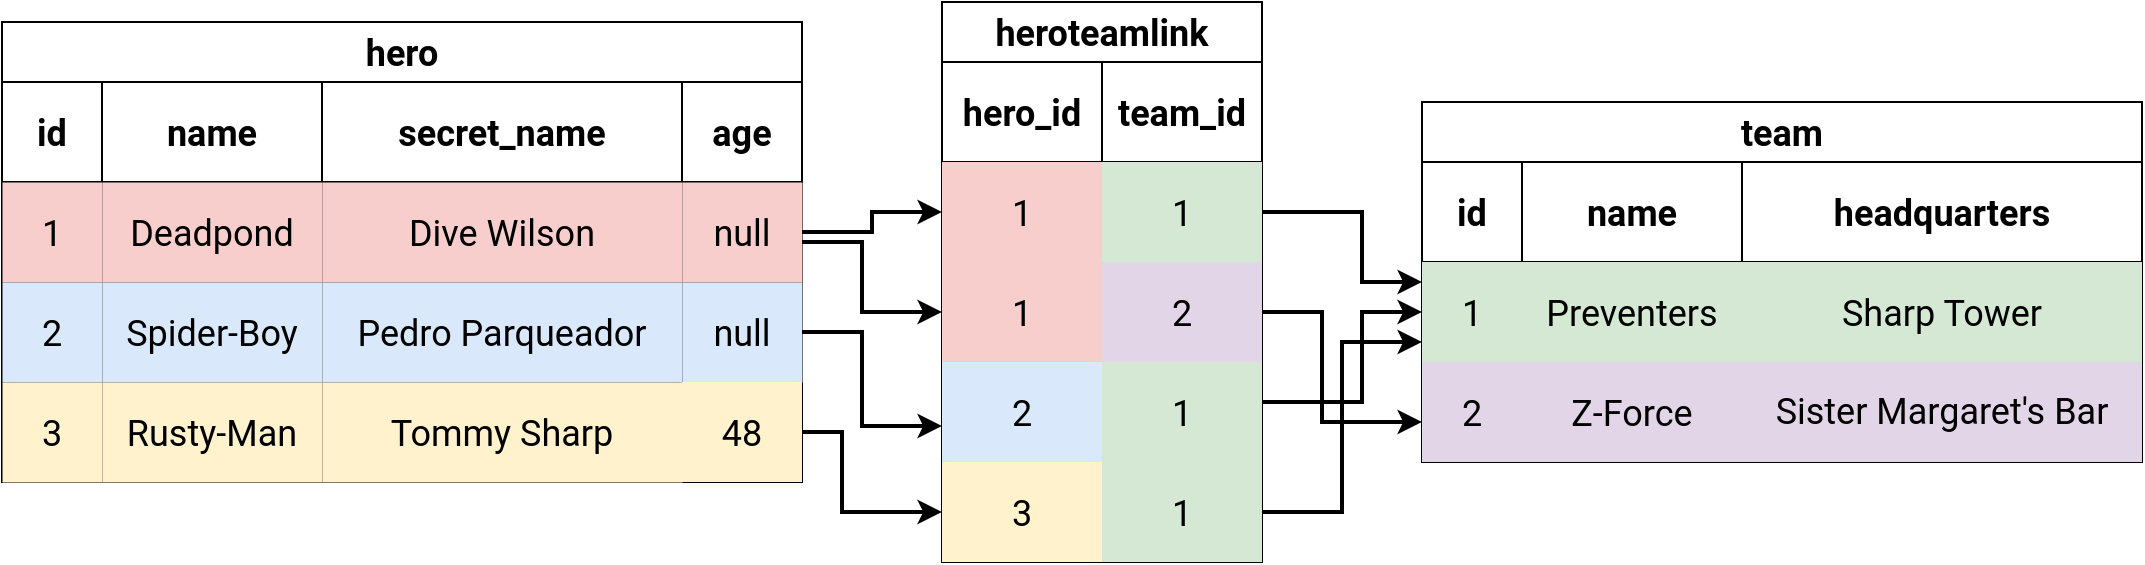 <mxfile>
    <diagram id="objTApYHlBqCKos3M7rL" name="Page-1">
        <mxGraphModel dx="1458" dy="956" grid="1" gridSize="10" guides="1" tooltips="1" connect="1" arrows="1" fold="1" page="1" pageScale="1" pageWidth="1920" pageHeight="1200" math="0" shadow="0">
            <root>
                <mxCell id="0"/>
                <mxCell id="1" parent="0"/>
                <mxCell id="13" value="&lt;font face=&quot;Roboto&quot; data-font-src=&quot;https://fonts.googleapis.com/css?family=Roboto&quot; style=&quot;font-size: 18px&quot;&gt;hero&lt;/font&gt;" style="shape=table;html=1;whiteSpace=wrap;startSize=30;container=1;collapsible=0;childLayout=tableLayout;fontStyle=1;align=center;fillColor=#FFFFFF;strokeWidth=1;perimeterSpacing=3;rounded=0;swimlaneFillColor=#FFFFFF;" parent="1" vertex="1">
                    <mxGeometry x="160" y="470" width="400" height="230" as="geometry"/>
                </mxCell>
                <mxCell id="14" value="" style="shape=partialRectangle;html=1;whiteSpace=wrap;collapsible=0;dropTarget=0;pointerEvents=0;fillColor=none;top=0;left=0;bottom=0;right=0;points=[[0,0.5],[1,0.5]];portConstraint=eastwest;" parent="13" vertex="1">
                    <mxGeometry y="30" width="400" height="50" as="geometry"/>
                </mxCell>
                <mxCell id="15" value="&lt;font style=&quot;font-size: 18px&quot; face=&quot;Roboto&quot; data-font-src=&quot;https://fonts.googleapis.com/css?family=Roboto&quot;&gt;&lt;b&gt;id&lt;/b&gt;&lt;/font&gt;" style="shape=partialRectangle;html=1;whiteSpace=wrap;connectable=0;top=0;left=0;bottom=0;right=0;overflow=hidden;strokeWidth=2;strokeColor=none;fillColor=none;" parent="14" vertex="1">
                    <mxGeometry width="50" height="50" as="geometry"/>
                </mxCell>
                <mxCell id="16" value="&lt;font style=&quot;font-size: 18px&quot; face=&quot;Roboto&quot; data-font-src=&quot;https://fonts.googleapis.com/css?family=Roboto&quot;&gt;&lt;b&gt;name&lt;/b&gt;&lt;/font&gt;" style="shape=partialRectangle;html=1;whiteSpace=wrap;connectable=0;top=0;left=0;bottom=0;right=0;overflow=hidden;strokeWidth=2;strokeColor=none;fillColor=none;" parent="14" vertex="1">
                    <mxGeometry x="50" width="110" height="50" as="geometry"/>
                </mxCell>
                <mxCell id="17" value="&lt;font style=&quot;font-size: 18px&quot; face=&quot;Roboto&quot; data-font-src=&quot;https://fonts.googleapis.com/css?family=Roboto&quot;&gt;&lt;b&gt;secret_name&lt;/b&gt;&lt;/font&gt;" style="shape=partialRectangle;html=1;whiteSpace=wrap;connectable=0;top=0;left=0;bottom=0;right=0;overflow=hidden;strokeWidth=0;strokeColor=none;fillColor=none;" parent="14" vertex="1">
                    <mxGeometry x="160" width="180" height="50" as="geometry"/>
                </mxCell>
                <mxCell id="29" value="&lt;font style=&quot;font-size: 18px&quot; face=&quot;Roboto&quot; data-font-src=&quot;https://fonts.googleapis.com/css?family=Roboto&quot;&gt;&lt;b&gt;age&lt;/b&gt;&lt;/font&gt;" style="shape=partialRectangle;html=1;whiteSpace=wrap;connectable=0;top=0;left=0;bottom=0;right=0;overflow=hidden;strokeWidth=0;strokeColor=none;fillColor=none;" parent="14" vertex="1">
                    <mxGeometry x="340" width="60" height="50" as="geometry"/>
                </mxCell>
                <mxCell id="18" value="" style="shape=partialRectangle;html=1;whiteSpace=wrap;collapsible=0;dropTarget=0;pointerEvents=0;fillColor=none;top=0;left=0;bottom=0;right=0;points=[[0,0.5],[1,0.5]];portConstraint=eastwest;" parent="13" vertex="1">
                    <mxGeometry y="80" width="400" height="50" as="geometry"/>
                </mxCell>
                <mxCell id="19" value="&lt;span style=&quot;font-weight: normal&quot;&gt;&lt;font style=&quot;font-size: 18px&quot; face=&quot;Roboto&quot; data-font-src=&quot;https://fonts.googleapis.com/css?family=Roboto&quot;&gt;1&lt;/font&gt;&lt;/span&gt;" style="shape=partialRectangle;html=1;whiteSpace=wrap;connectable=0;top=0;left=0;bottom=0;right=0;overflow=hidden;fontStyle=1;strokeWidth=0;strokeColor=#b85450;fillColor=#f8cecc;" parent="18" vertex="1">
                    <mxGeometry width="50" height="50" as="geometry"/>
                </mxCell>
                <mxCell id="20" value="&lt;span style=&quot;font-family: &amp;#34;roboto&amp;#34; ; font-size: 18px&quot;&gt;Deadpond&lt;/span&gt;" style="shape=partialRectangle;html=1;whiteSpace=wrap;connectable=0;top=0;left=0;bottom=0;right=0;overflow=hidden;strokeWidth=0;strokeColor=#b85450;fillColor=#f8cecc;" parent="18" vertex="1">
                    <mxGeometry x="50" width="110" height="50" as="geometry"/>
                </mxCell>
                <mxCell id="21" value="&lt;span style=&quot;font-family: &amp;#34;roboto&amp;#34; ; font-size: 18px&quot;&gt;Dive Wilson&lt;/span&gt;" style="shape=partialRectangle;html=1;whiteSpace=wrap;connectable=0;top=0;left=0;bottom=0;right=0;overflow=hidden;strokeWidth=0;strokeColor=#b85450;fillColor=#f8cecc;" parent="18" vertex="1">
                    <mxGeometry x="160" width="180" height="50" as="geometry"/>
                </mxCell>
                <mxCell id="30" value="&lt;span style=&quot;font-family: &amp;#34;roboto&amp;#34; ; font-size: 18px&quot;&gt;null&lt;/span&gt;" style="shape=partialRectangle;html=1;whiteSpace=wrap;connectable=0;top=0;left=0;bottom=0;right=0;overflow=hidden;strokeWidth=0;strokeColor=#b85450;fillColor=#f8cecc;" parent="18" vertex="1">
                    <mxGeometry x="340" width="60" height="50" as="geometry"/>
                </mxCell>
                <mxCell id="22" value="" style="shape=partialRectangle;html=1;whiteSpace=wrap;collapsible=0;dropTarget=0;pointerEvents=0;fillColor=none;top=0;left=0;bottom=0;right=0;points=[[0,0.5],[1,0.5]];portConstraint=eastwest;" parent="13" vertex="1">
                    <mxGeometry y="130" width="400" height="50" as="geometry"/>
                </mxCell>
                <mxCell id="23" value="&lt;span style=&quot;font-family: &amp;#34;roboto&amp;#34; ; font-size: 18px&quot;&gt;2&lt;/span&gt;" style="shape=partialRectangle;html=1;whiteSpace=wrap;connectable=0;top=0;left=0;bottom=0;right=0;overflow=hidden;strokeWidth=0;strokeColor=#6c8ebf;fillColor=#dae8fc;" parent="22" vertex="1">
                    <mxGeometry width="50" height="50" as="geometry"/>
                </mxCell>
                <mxCell id="24" value="&lt;span style=&quot;font-family: &amp;#34;roboto&amp;#34; ; font-size: 18px&quot;&gt;Spider-Boy&lt;/span&gt;" style="shape=partialRectangle;html=1;whiteSpace=wrap;connectable=0;top=0;left=0;bottom=0;right=0;overflow=hidden;strokeWidth=0;strokeColor=#6c8ebf;fillColor=#dae8fc;" parent="22" vertex="1">
                    <mxGeometry x="50" width="110" height="50" as="geometry"/>
                </mxCell>
                <mxCell id="25" value="&lt;span style=&quot;font-family: &amp;#34;roboto&amp;#34; ; font-size: 18px&quot;&gt;Pedro Parqueador&lt;/span&gt;" style="shape=partialRectangle;html=1;whiteSpace=wrap;connectable=0;top=0;left=0;bottom=0;right=0;overflow=hidden;strokeWidth=0;strokeColor=#6c8ebf;fillColor=#dae8fc;" parent="22" vertex="1">
                    <mxGeometry x="160" width="180" height="50" as="geometry"/>
                </mxCell>
                <mxCell id="31" value="&lt;span style=&quot;font-family: &amp;#34;roboto&amp;#34; ; font-size: 18px&quot;&gt;null&lt;/span&gt;" style="shape=partialRectangle;html=1;whiteSpace=wrap;connectable=0;top=0;left=0;bottom=0;right=0;overflow=hidden;strokeWidth=0;strokeColor=#6c8ebf;fillColor=#dae8fc;" parent="22" vertex="1">
                    <mxGeometry x="340" width="60" height="50" as="geometry"/>
                </mxCell>
                <mxCell id="35" style="shape=partialRectangle;html=1;whiteSpace=wrap;collapsible=0;dropTarget=0;pointerEvents=0;fillColor=none;top=0;left=0;bottom=0;right=0;points=[[0,0.5],[1,0.5]];portConstraint=eastwest;" parent="13" vertex="1">
                    <mxGeometry y="180" width="400" height="50" as="geometry"/>
                </mxCell>
                <mxCell id="36" value="&lt;span style=&quot;font-family: &amp;#34;roboto&amp;#34; ; font-size: 18px&quot;&gt;3&lt;/span&gt;" style="shape=partialRectangle;html=1;whiteSpace=wrap;connectable=0;top=0;left=0;bottom=0;right=0;overflow=hidden;strokeWidth=0;strokeColor=#d6b656;fillColor=#fff2cc;" parent="35" vertex="1">
                    <mxGeometry width="50" height="50" as="geometry"/>
                </mxCell>
                <mxCell id="37" value="&lt;span style=&quot;font-family: &amp;#34;roboto&amp;#34; ; font-size: 18px&quot;&gt;Rusty-Man&lt;/span&gt;" style="shape=partialRectangle;html=1;whiteSpace=wrap;connectable=0;top=0;left=0;bottom=0;right=0;overflow=hidden;strokeWidth=0;strokeColor=#d6b656;fillColor=#fff2cc;" parent="35" vertex="1">
                    <mxGeometry x="50" width="110" height="50" as="geometry"/>
                </mxCell>
                <mxCell id="38" value="&lt;span style=&quot;font-family: &amp;#34;roboto&amp;#34; ; font-size: 18px&quot;&gt;Tommy Sharp&lt;/span&gt;" style="shape=partialRectangle;html=1;whiteSpace=wrap;connectable=0;top=0;left=0;bottom=0;right=0;overflow=hidden;strokeWidth=0;strokeColor=#d6b656;fillColor=#fff2cc;" parent="35" vertex="1">
                    <mxGeometry x="160" width="180" height="50" as="geometry"/>
                </mxCell>
                <mxCell id="39" value="&lt;span style=&quot;font-family: &amp;#34;roboto&amp;#34; ; font-size: 18px&quot;&gt;48&lt;/span&gt;" style="shape=partialRectangle;html=1;whiteSpace=wrap;connectable=0;top=0;left=0;bottom=0;right=0;overflow=hidden;strokeWidth=2;strokeColor=#d6b656;fillColor=#fff2cc;" parent="35" vertex="1">
                    <mxGeometry x="340" width="60" height="50" as="geometry"/>
                </mxCell>
                <mxCell id="41" value="&lt;font face=&quot;Roboto&quot; data-font-src=&quot;https://fonts.googleapis.com/css?family=Roboto&quot; style=&quot;font-size: 18px&quot;&gt;team&lt;/font&gt;" style="shape=table;html=1;whiteSpace=wrap;startSize=30;container=1;collapsible=0;childLayout=tableLayout;fontStyle=1;align=center;fillColor=#FFFFFF;swimlaneFillColor=#ffffff;" parent="1" vertex="1">
                    <mxGeometry x="870" y="510" width="360" height="180" as="geometry"/>
                </mxCell>
                <mxCell id="42" value="" style="shape=partialRectangle;html=1;whiteSpace=wrap;collapsible=0;dropTarget=0;pointerEvents=0;fillColor=none;top=0;left=0;bottom=0;right=0;points=[[0,0.5],[1,0.5]];portConstraint=eastwest;" parent="41" vertex="1">
                    <mxGeometry y="30" width="360" height="50" as="geometry"/>
                </mxCell>
                <mxCell id="43" value="&lt;font style=&quot;font-size: 18px&quot; face=&quot;Roboto&quot; data-font-src=&quot;https://fonts.googleapis.com/css?family=Roboto&quot;&gt;&lt;b&gt;id&lt;/b&gt;&lt;/font&gt;" style="shape=partialRectangle;html=1;whiteSpace=wrap;connectable=0;top=0;left=0;bottom=0;right=0;overflow=hidden;fillColor=none;strokeColor=none;" parent="42" vertex="1">
                    <mxGeometry width="50" height="50" as="geometry"/>
                </mxCell>
                <mxCell id="44" value="&lt;font style=&quot;font-size: 18px&quot; face=&quot;Roboto&quot; data-font-src=&quot;https://fonts.googleapis.com/css?family=Roboto&quot;&gt;&lt;b&gt;name&lt;/b&gt;&lt;/font&gt;" style="shape=partialRectangle;html=1;whiteSpace=wrap;connectable=0;top=0;left=0;bottom=0;right=0;overflow=hidden;fillColor=none;strokeColor=none;" parent="42" vertex="1">
                    <mxGeometry x="50" width="110" height="50" as="geometry"/>
                </mxCell>
                <mxCell id="45" value="&lt;font style=&quot;font-size: 18px&quot; face=&quot;Roboto&quot; data-font-src=&quot;https://fonts.googleapis.com/css?family=Roboto&quot;&gt;&lt;b&gt;headquarters&lt;/b&gt;&lt;/font&gt;" style="shape=partialRectangle;html=1;whiteSpace=wrap;connectable=0;top=0;left=0;bottom=0;right=0;overflow=hidden;fillColor=none;strokeColor=none;" parent="42" vertex="1">
                    <mxGeometry x="160" width="200" height="50" as="geometry"/>
                </mxCell>
                <mxCell id="48" value="" style="shape=partialRectangle;html=1;whiteSpace=wrap;collapsible=0;dropTarget=0;pointerEvents=0;fillColor=none;top=0;left=0;bottom=0;right=0;points=[[0,0.5],[1,0.5]];portConstraint=eastwest;" parent="41" vertex="1">
                    <mxGeometry y="80" width="360" height="50" as="geometry"/>
                </mxCell>
                <mxCell id="49" value="&lt;span style=&quot;font-weight: normal&quot;&gt;&lt;font style=&quot;font-size: 18px&quot; face=&quot;Roboto&quot; data-font-src=&quot;https://fonts.googleapis.com/css?family=Roboto&quot;&gt;1&lt;/font&gt;&lt;/span&gt;" style="shape=partialRectangle;html=1;whiteSpace=wrap;connectable=0;top=0;left=0;bottom=0;right=0;overflow=hidden;fontStyle=1;fillColor=#d5e8d4;strokeColor=#82b366;" parent="48" vertex="1">
                    <mxGeometry width="50" height="50" as="geometry"/>
                </mxCell>
                <mxCell id="50" value="&lt;span style=&quot;font-family: &amp;#34;roboto&amp;#34; ; font-size: 18px&quot;&gt;Preventers&lt;/span&gt;" style="shape=partialRectangle;html=1;whiteSpace=wrap;connectable=0;top=0;left=0;bottom=0;right=0;overflow=hidden;fillColor=#d5e8d4;strokeColor=#82b366;" parent="48" vertex="1">
                    <mxGeometry x="50" width="110" height="50" as="geometry"/>
                </mxCell>
                <mxCell id="51" value="&lt;font face=&quot;roboto&quot;&gt;&lt;span style=&quot;font-size: 18px&quot;&gt;Sharp Tower&lt;/span&gt;&lt;/font&gt;" style="shape=partialRectangle;html=1;whiteSpace=wrap;connectable=0;top=0;left=0;bottom=0;right=0;overflow=hidden;fillColor=#d5e8d4;strokeColor=#82b366;" parent="48" vertex="1">
                    <mxGeometry x="160" width="200" height="50" as="geometry"/>
                </mxCell>
                <mxCell id="54" value="" style="shape=partialRectangle;html=1;whiteSpace=wrap;collapsible=0;dropTarget=0;pointerEvents=0;fillColor=none;top=0;left=0;bottom=0;right=0;points=[[0,0.5],[1,0.5]];portConstraint=eastwest;" parent="41" vertex="1">
                    <mxGeometry y="130" width="360" height="50" as="geometry"/>
                </mxCell>
                <mxCell id="55" value="&lt;span style=&quot;font-family: &amp;#34;roboto&amp;#34; ; font-size: 18px&quot;&gt;2&lt;/span&gt;" style="shape=partialRectangle;html=1;whiteSpace=wrap;connectable=0;top=0;left=0;bottom=0;right=0;overflow=hidden;fillColor=#e1d5e7;strokeColor=#9673a6;" parent="54" vertex="1">
                    <mxGeometry width="50" height="50" as="geometry"/>
                </mxCell>
                <mxCell id="56" value="&lt;span style=&quot;font-family: &amp;#34;roboto&amp;#34; ; font-size: 18px&quot;&gt;Z-Force&lt;/span&gt;" style="shape=partialRectangle;html=1;whiteSpace=wrap;connectable=0;top=0;left=0;bottom=0;right=0;overflow=hidden;fillColor=#e1d5e7;strokeColor=#9673a6;" parent="54" vertex="1">
                    <mxGeometry x="50" width="110" height="50" as="geometry"/>
                </mxCell>
                <mxCell id="57" value="&lt;p style=&quot;line-height: 19px&quot;&gt;&lt;font face=&quot;Roboto&quot; data-font-src=&quot;https://fonts.googleapis.com/css?family=Roboto&quot; style=&quot;font-size: 18px&quot;&gt;Sister Margaret's Bar&lt;/font&gt;&lt;/p&gt;" style="shape=partialRectangle;html=1;whiteSpace=wrap;connectable=0;top=0;left=0;bottom=0;right=0;overflow=hidden;fillColor=#e1d5e7;strokeColor=#9673a6;" parent="54" vertex="1">
                    <mxGeometry x="160" width="200" height="50" as="geometry"/>
                </mxCell>
                <mxCell id="69" value="&lt;font face=&quot;Roboto&quot; data-font-src=&quot;https://fonts.googleapis.com/css?family=Roboto&quot; style=&quot;font-size: 18px&quot;&gt;heroteamlink&lt;/font&gt;" style="shape=table;html=1;whiteSpace=wrap;startSize=30;container=1;collapsible=0;childLayout=tableLayout;fontStyle=1;align=center;fillColor=#FFFFFF;swimlaneFillColor=#ffffff;" vertex="1" parent="1">
                    <mxGeometry x="630" y="460" width="160" height="280" as="geometry"/>
                </mxCell>
                <mxCell id="70" value="" style="shape=partialRectangle;html=1;whiteSpace=wrap;collapsible=0;dropTarget=0;pointerEvents=0;fillColor=none;top=0;left=0;bottom=0;right=0;points=[[0,0.5],[1,0.5]];portConstraint=eastwest;" vertex="1" parent="69">
                    <mxGeometry y="30" width="160" height="50" as="geometry"/>
                </mxCell>
                <mxCell id="71" value="&lt;font style=&quot;font-size: 18px&quot; face=&quot;Roboto&quot; data-font-src=&quot;https://fonts.googleapis.com/css?family=Roboto&quot;&gt;&lt;b&gt;hero_id&lt;/b&gt;&lt;/font&gt;" style="shape=partialRectangle;html=1;whiteSpace=wrap;connectable=0;top=0;left=0;bottom=0;right=0;overflow=hidden;strokeColor=none;fillColor=none;" vertex="1" parent="70">
                    <mxGeometry width="80" height="50" as="geometry"/>
                </mxCell>
                <mxCell id="72" value="&lt;font style=&quot;font-size: 18px&quot; face=&quot;Roboto&quot; data-font-src=&quot;https://fonts.googleapis.com/css?family=Roboto&quot;&gt;&lt;b&gt;team_id&lt;/b&gt;&lt;/font&gt;" style="shape=partialRectangle;html=1;whiteSpace=wrap;connectable=0;top=0;left=0;bottom=0;right=0;overflow=hidden;strokeColor=none;fillColor=none;" vertex="1" parent="70">
                    <mxGeometry x="80" width="80" height="50" as="geometry"/>
                </mxCell>
                <mxCell id="74" value="" style="shape=partialRectangle;html=1;whiteSpace=wrap;collapsible=0;dropTarget=0;pointerEvents=0;fillColor=none;top=0;left=0;bottom=0;right=0;points=[[0,0.5],[1,0.5]];portConstraint=eastwest;" vertex="1" parent="69">
                    <mxGeometry y="80" width="160" height="50" as="geometry"/>
                </mxCell>
                <mxCell id="75" value="&lt;span style=&quot;font-weight: normal&quot;&gt;&lt;font style=&quot;font-size: 18px&quot; face=&quot;Roboto&quot; data-font-src=&quot;https://fonts.googleapis.com/css?family=Roboto&quot;&gt;1&lt;/font&gt;&lt;/span&gt;" style="shape=partialRectangle;html=1;whiteSpace=wrap;connectable=0;top=0;left=0;bottom=0;right=0;overflow=hidden;fontStyle=1;strokeColor=#b85450;fillColor=#f8cecc;" vertex="1" parent="74">
                    <mxGeometry width="80" height="50" as="geometry"/>
                </mxCell>
                <mxCell id="76" value="&lt;span style=&quot;font-family: &amp;#34;roboto&amp;#34; ; font-size: 18px&quot;&gt;1&lt;/span&gt;" style="shape=partialRectangle;html=1;whiteSpace=wrap;connectable=0;top=0;left=0;bottom=0;right=0;overflow=hidden;strokeColor=#82b366;fillColor=#d5e8d4;" vertex="1" parent="74">
                    <mxGeometry x="80" width="80" height="50" as="geometry"/>
                </mxCell>
                <mxCell id="78" value="" style="shape=partialRectangle;html=1;whiteSpace=wrap;collapsible=0;dropTarget=0;pointerEvents=0;fillColor=none;top=0;left=0;bottom=0;right=0;points=[[0,0.5],[1,0.5]];portConstraint=eastwest;" vertex="1" parent="69">
                    <mxGeometry y="130" width="160" height="50" as="geometry"/>
                </mxCell>
                <mxCell id="79" value="&lt;span style=&quot;font-family: &amp;#34;roboto&amp;#34; ; font-size: 18px&quot;&gt;1&lt;/span&gt;" style="shape=partialRectangle;html=1;whiteSpace=wrap;connectable=0;top=0;left=0;bottom=0;right=0;overflow=hidden;strokeColor=#b85450;fillColor=#f8cecc;" vertex="1" parent="78">
                    <mxGeometry width="80" height="50" as="geometry"/>
                </mxCell>
                <mxCell id="80" value="&lt;span style=&quot;font-family: &amp;#34;roboto&amp;#34; ; font-size: 18px&quot;&gt;2&lt;/span&gt;" style="shape=partialRectangle;html=1;whiteSpace=wrap;connectable=0;top=0;left=0;bottom=0;right=0;overflow=hidden;strokeColor=#9673a6;fillColor=#e1d5e7;" vertex="1" parent="78">
                    <mxGeometry x="80" width="80" height="50" as="geometry"/>
                </mxCell>
                <mxCell id="82" style="shape=partialRectangle;html=1;whiteSpace=wrap;collapsible=0;dropTarget=0;pointerEvents=0;fillColor=none;top=0;left=0;bottom=0;right=0;points=[[0,0.5],[1,0.5]];portConstraint=eastwest;" vertex="1" parent="69">
                    <mxGeometry y="180" width="160" height="50" as="geometry"/>
                </mxCell>
                <mxCell id="83" value="&lt;span style=&quot;font-family: &amp;#34;roboto&amp;#34; ; font-size: 18px&quot;&gt;2&lt;/span&gt;" style="shape=partialRectangle;html=1;whiteSpace=wrap;connectable=0;top=0;left=0;bottom=0;right=0;overflow=hidden;strokeColor=#6c8ebf;fillColor=#dae8fc;" vertex="1" parent="82">
                    <mxGeometry width="80" height="50" as="geometry"/>
                </mxCell>
                <mxCell id="84" value="&lt;span style=&quot;font-family: &amp;#34;roboto&amp;#34; ; font-size: 18px&quot;&gt;1&lt;/span&gt;" style="shape=partialRectangle;html=1;whiteSpace=wrap;connectable=0;top=0;left=0;bottom=0;right=0;overflow=hidden;strokeColor=#82b366;fillColor=#d5e8d4;" vertex="1" parent="82">
                    <mxGeometry x="80" width="80" height="50" as="geometry"/>
                </mxCell>
                <mxCell id="85" style="shape=partialRectangle;html=1;whiteSpace=wrap;collapsible=0;dropTarget=0;pointerEvents=0;fillColor=none;top=0;left=0;bottom=0;right=0;points=[[0,0.5],[1,0.5]];portConstraint=eastwest;" vertex="1" parent="69">
                    <mxGeometry y="230" width="160" height="50" as="geometry"/>
                </mxCell>
                <mxCell id="86" value="&lt;span style=&quot;font-family: &amp;#34;roboto&amp;#34; ; font-size: 18px&quot;&gt;3&lt;/span&gt;" style="shape=partialRectangle;html=1;whiteSpace=wrap;connectable=0;top=0;left=0;bottom=0;right=0;overflow=hidden;strokeColor=#d6b656;fillColor=#fff2cc;" vertex="1" parent="85">
                    <mxGeometry width="80" height="50" as="geometry"/>
                </mxCell>
                <mxCell id="87" value="&lt;font face=&quot;roboto&quot;&gt;&lt;span style=&quot;font-size: 18px&quot;&gt;1&lt;/span&gt;&lt;/font&gt;" style="shape=partialRectangle;html=1;whiteSpace=wrap;connectable=0;top=0;left=0;bottom=0;right=0;overflow=hidden;strokeColor=#82b366;fillColor=#d5e8d4;" vertex="1" parent="85">
                    <mxGeometry x="80" width="80" height="50" as="geometry"/>
                </mxCell>
                <mxCell id="88" style="edgeStyle=orthogonalEdgeStyle;rounded=0;orthogonalLoop=1;jettySize=auto;html=1;exitX=1;exitY=0.5;exitDx=0;exitDy=0;entryX=0;entryY=0.5;entryDx=0;entryDy=0;strokeWidth=2;" edge="1" parent="1" source="18" target="74">
                    <mxGeometry relative="1" as="geometry"/>
                </mxCell>
                <mxCell id="89" style="edgeStyle=orthogonalEdgeStyle;rounded=0;orthogonalLoop=1;jettySize=auto;html=1;entryX=0;entryY=0.5;entryDx=0;entryDy=0;strokeWidth=2;" edge="1" parent="1" source="18" target="78">
                    <mxGeometry relative="1" as="geometry">
                        <Array as="points">
                            <mxPoint x="590" y="580"/>
                            <mxPoint x="590" y="615"/>
                        </Array>
                    </mxGeometry>
                </mxCell>
                <mxCell id="90" style="edgeStyle=orthogonalEdgeStyle;rounded=0;orthogonalLoop=1;jettySize=auto;html=1;entryX=0;entryY=0.64;entryDx=0;entryDy=0;entryPerimeter=0;strokeWidth=2;" edge="1" parent="1" source="22" target="82">
                    <mxGeometry relative="1" as="geometry">
                        <Array as="points">
                            <mxPoint x="590" y="625"/>
                            <mxPoint x="590" y="672"/>
                        </Array>
                    </mxGeometry>
                </mxCell>
                <mxCell id="91" style="edgeStyle=orthogonalEdgeStyle;rounded=0;orthogonalLoop=1;jettySize=auto;html=1;strokeWidth=2;" edge="1" parent="1" source="35" target="85">
                    <mxGeometry relative="1" as="geometry">
                        <Array as="points">
                            <mxPoint x="580" y="675"/>
                            <mxPoint x="580" y="715"/>
                        </Array>
                    </mxGeometry>
                </mxCell>
                <mxCell id="92" style="edgeStyle=orthogonalEdgeStyle;rounded=0;orthogonalLoop=1;jettySize=auto;html=1;strokeWidth=2;" edge="1" parent="1" source="74" target="48">
                    <mxGeometry relative="1" as="geometry">
                        <Array as="points">
                            <mxPoint x="840" y="565"/>
                            <mxPoint x="840" y="600"/>
                        </Array>
                    </mxGeometry>
                </mxCell>
                <mxCell id="93" style="edgeStyle=orthogonalEdgeStyle;rounded=0;orthogonalLoop=1;jettySize=auto;html=1;strokeWidth=2;" edge="1" parent="1" source="78" target="54">
                    <mxGeometry relative="1" as="geometry">
                        <Array as="points">
                            <mxPoint x="820" y="615"/>
                            <mxPoint x="820" y="670"/>
                        </Array>
                    </mxGeometry>
                </mxCell>
                <mxCell id="94" style="edgeStyle=orthogonalEdgeStyle;rounded=0;orthogonalLoop=1;jettySize=auto;html=1;strokeWidth=2;" edge="1" parent="1" source="82" target="48">
                    <mxGeometry relative="1" as="geometry">
                        <mxPoint x="970" y="600" as="targetPoint"/>
                        <Array as="points">
                            <mxPoint x="840" y="660"/>
                            <mxPoint x="840" y="615"/>
                        </Array>
                    </mxGeometry>
                </mxCell>
                <mxCell id="95" style="edgeStyle=orthogonalEdgeStyle;rounded=0;orthogonalLoop=1;jettySize=auto;html=1;strokeWidth=2;" edge="1" parent="1" source="85" target="48">
                    <mxGeometry relative="1" as="geometry">
                        <Array as="points">
                            <mxPoint x="830" y="715"/>
                            <mxPoint x="830" y="630"/>
                        </Array>
                    </mxGeometry>
                </mxCell>
            </root>
        </mxGraphModel>
    </diagram>
</mxfile>
